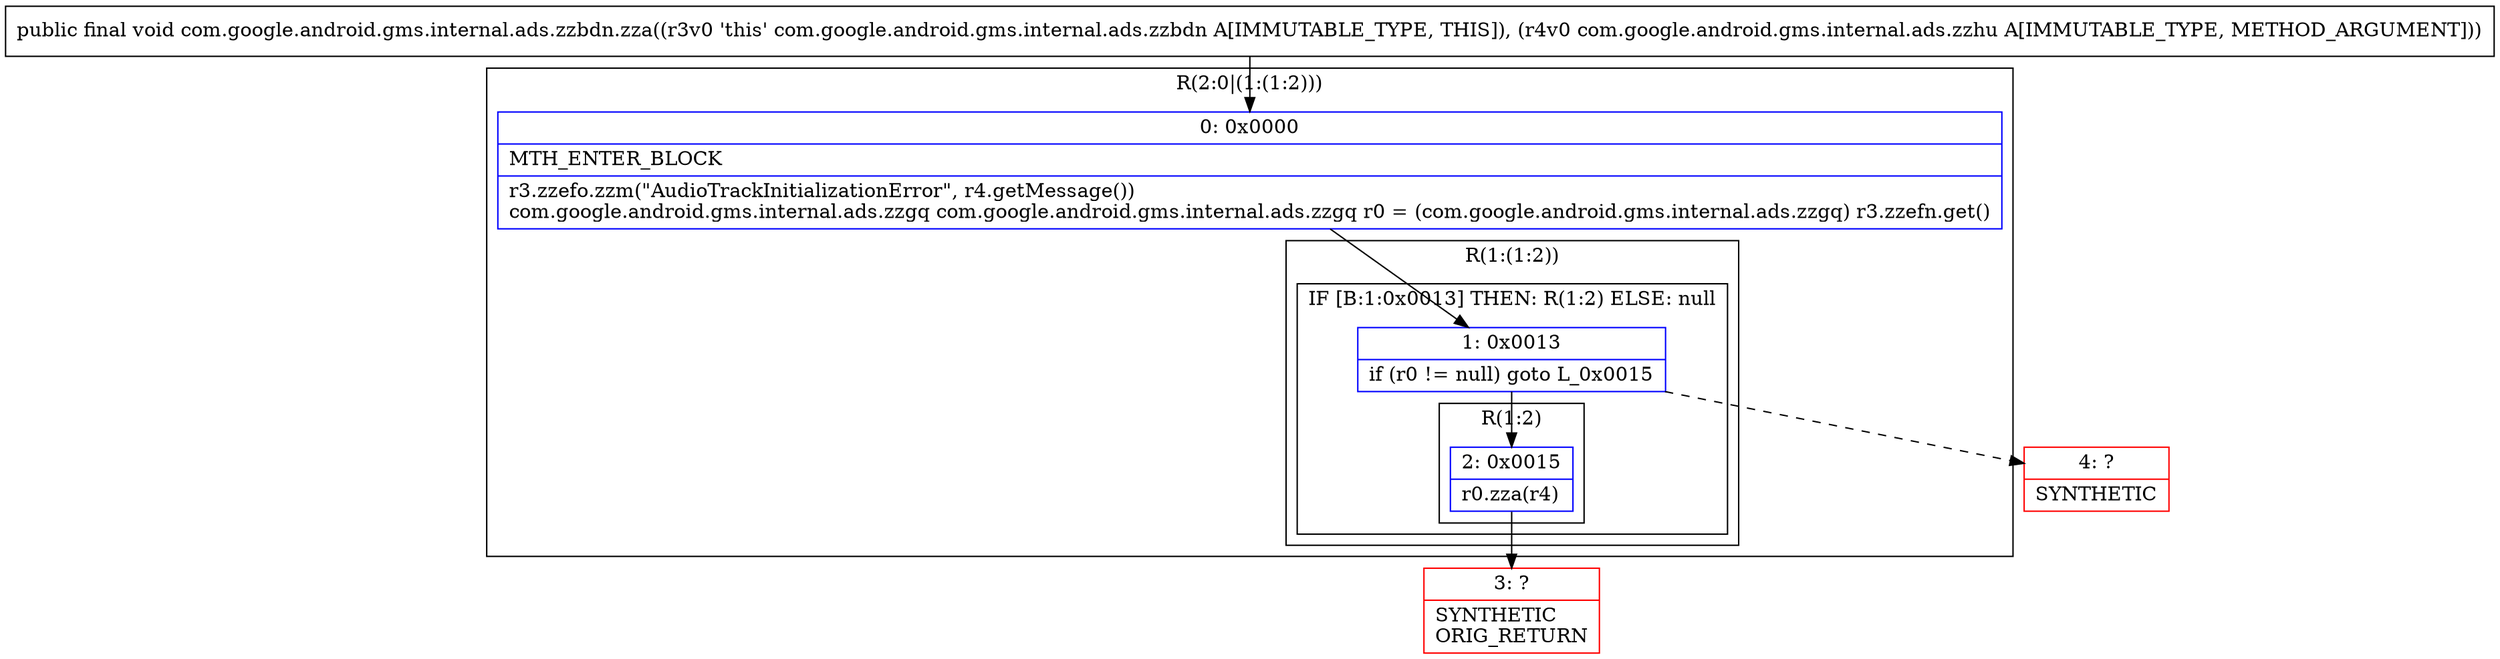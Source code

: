 digraph "CFG forcom.google.android.gms.internal.ads.zzbdn.zza(Lcom\/google\/android\/gms\/internal\/ads\/zzhu;)V" {
subgraph cluster_Region_1371699400 {
label = "R(2:0|(1:(1:2)))";
node [shape=record,color=blue];
Node_0 [shape=record,label="{0\:\ 0x0000|MTH_ENTER_BLOCK\l|r3.zzefo.zzm(\"AudioTrackInitializationError\", r4.getMessage())\lcom.google.android.gms.internal.ads.zzgq com.google.android.gms.internal.ads.zzgq r0 = (com.google.android.gms.internal.ads.zzgq) r3.zzefn.get()\l}"];
subgraph cluster_Region_948678137 {
label = "R(1:(1:2))";
node [shape=record,color=blue];
subgraph cluster_IfRegion_359481473 {
label = "IF [B:1:0x0013] THEN: R(1:2) ELSE: null";
node [shape=record,color=blue];
Node_1 [shape=record,label="{1\:\ 0x0013|if (r0 != null) goto L_0x0015\l}"];
subgraph cluster_Region_414831851 {
label = "R(1:2)";
node [shape=record,color=blue];
Node_2 [shape=record,label="{2\:\ 0x0015|r0.zza(r4)\l}"];
}
}
}
}
Node_3 [shape=record,color=red,label="{3\:\ ?|SYNTHETIC\lORIG_RETURN\l}"];
Node_4 [shape=record,color=red,label="{4\:\ ?|SYNTHETIC\l}"];
MethodNode[shape=record,label="{public final void com.google.android.gms.internal.ads.zzbdn.zza((r3v0 'this' com.google.android.gms.internal.ads.zzbdn A[IMMUTABLE_TYPE, THIS]), (r4v0 com.google.android.gms.internal.ads.zzhu A[IMMUTABLE_TYPE, METHOD_ARGUMENT])) }"];
MethodNode -> Node_0;
Node_0 -> Node_1;
Node_1 -> Node_2;
Node_1 -> Node_4[style=dashed];
Node_2 -> Node_3;
}

